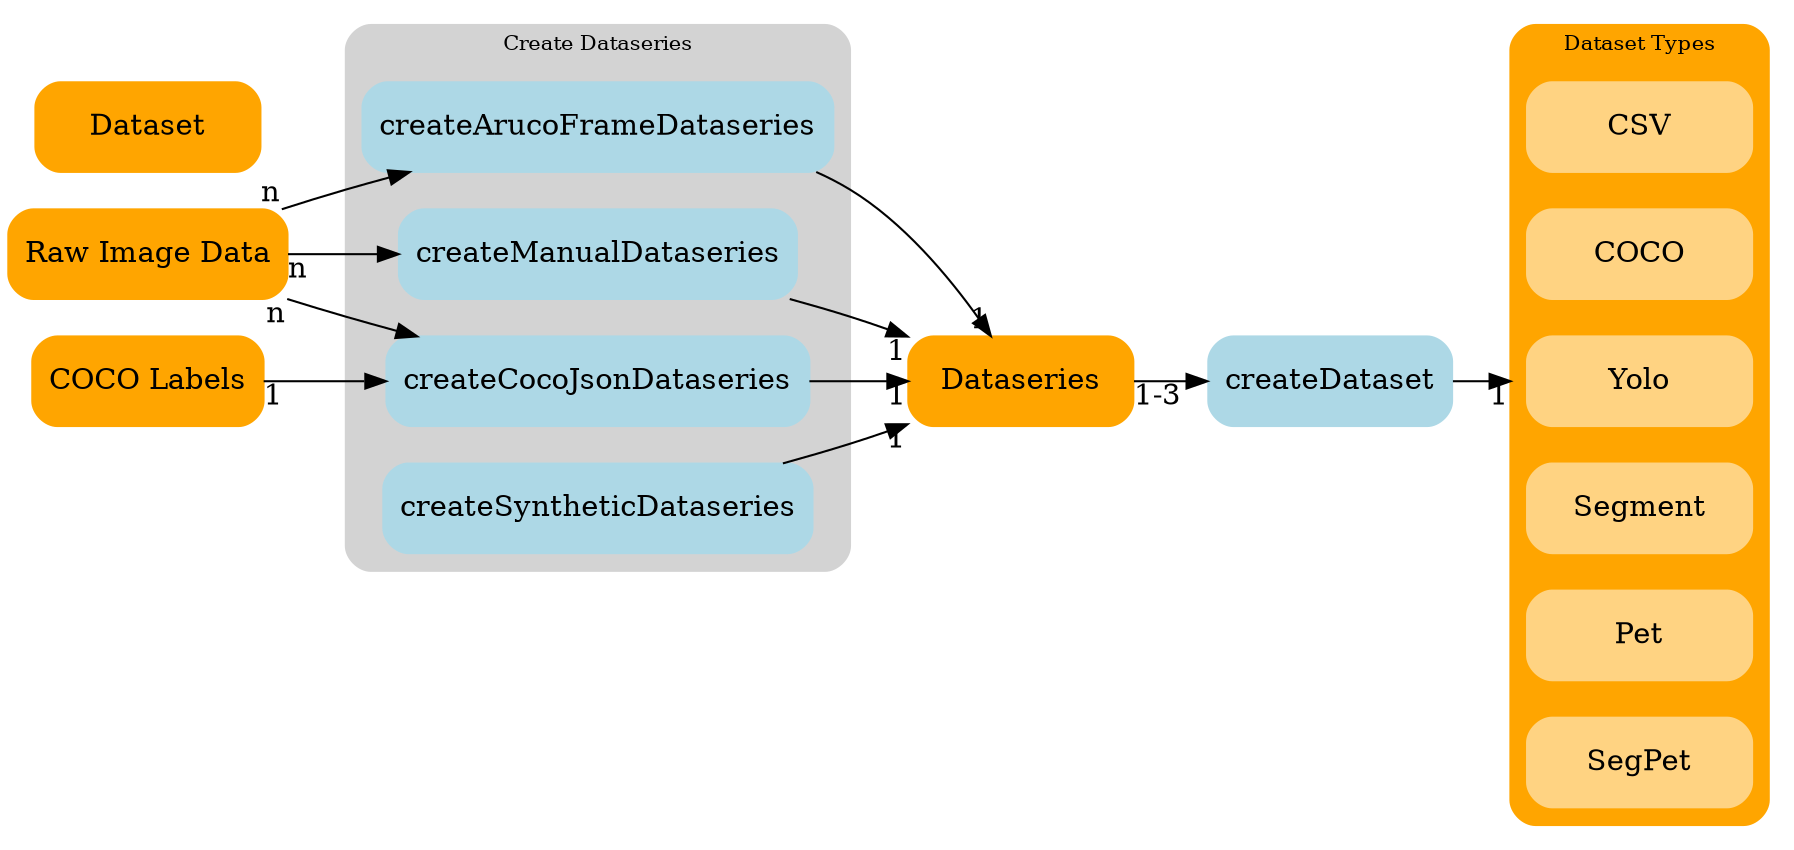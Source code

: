 digraph arch {
    rankdir=LR
    node [shape=box style="filled,rounded" width=1.5 height=0.6];
    graph [fontsize=10 compound=true];
    
    raw_data [label="Raw Image Data" color=orange]
    coco_labels [label="COCO Labels" color=orange]
    Dataseries [color=orange]
    Dataset [color=orange]
    createDataset [color=lightblue]
    
    # Mark: style="filled,rounded,dashed" fillcolor=lightblue color=red penwidth=3

    subgraph cluster_dataseries {
        graph [style="filled,rounded", color=lightgray]
        label = "Create Dataseries";

        createArucoFrameDataseries [color=lightblue] 
        createCocoJsonDataseries [color=lightblue]
        createManualDataseries [color=lightblue]
        createSyntheticDataseries [color=lightblue]
        
        {
            rank = same;
            createSyntheticDataseries -> createCocoJsonDataseries -> createManualDataseries -> createArucoFrameDataseries [style=invis]
        }
    }

    subgraph cluster_dataset {
        graph [style="filled,rounded", color=orange]
        label = "Dataset Types";

        CSV [color="#ffd382"]
        COCO [color="#ffd382"]
        Yolo [color="#ffd382"]
        Segment [color="#ffd382"]
        Pet [color="#ffd382"]
        SegPet [color="#ffd382"]
    }

    raw_data -> createArucoFrameDataseries [taillabel="n"]
    raw_data -> createCocoJsonDataseries [taillabel="n"]
    raw_data -> createManualDataseries [taillabel="n"]
    coco_labels -> createCocoJsonDataseries [taillabel="1"]
    
    #{rank=same; createArucoFrameDataseries; createCocoJsonDataseries; createManualDataseries; createSyntheticDataseries;}

    createArucoFrameDataseries -> Dataseries [headlabel="1"]
    createCocoJsonDataseries -> Dataseries [headlabel="1"]
    createManualDataseries -> Dataseries [headlabel="1"]
    createSyntheticDataseries -> Dataseries [headlabel="1"]

    Dataseries -> createDataset [taillabel="1-3"]

    createDataset -> Yolo [headlabel="1", lhead=cluster_dataset]
}